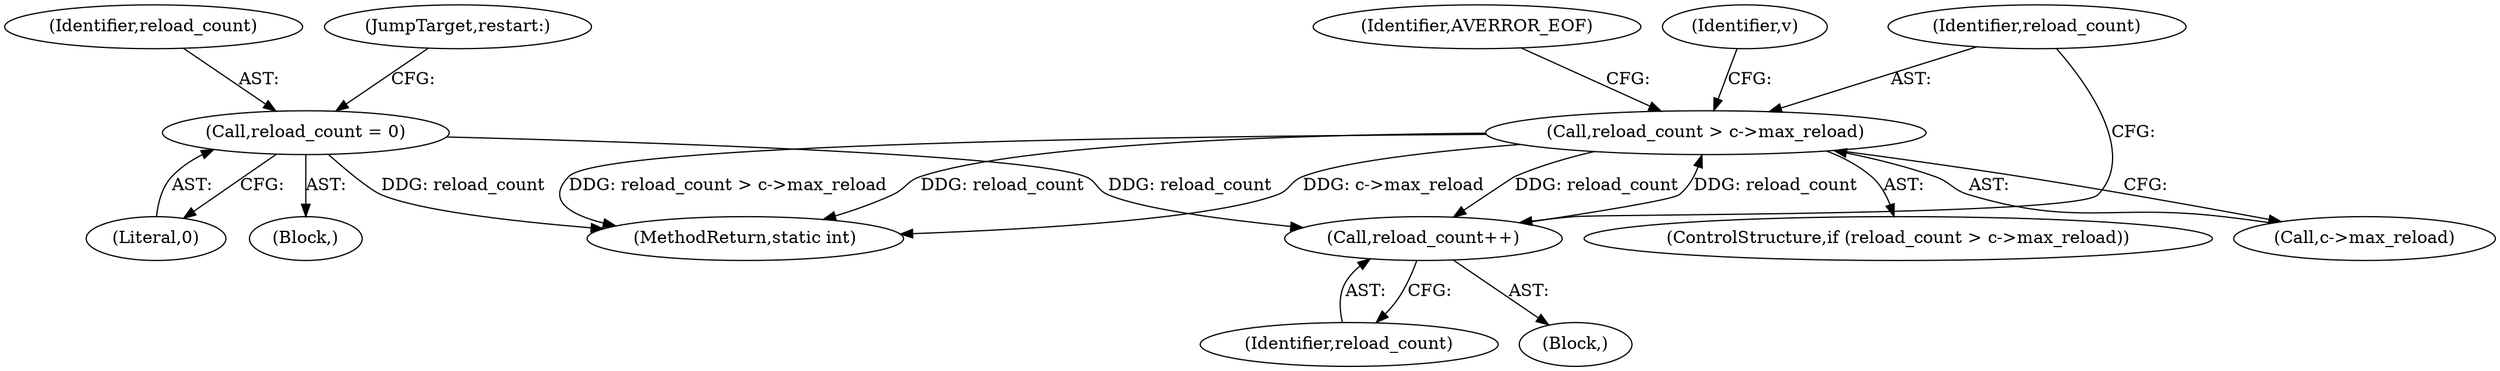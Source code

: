 digraph "0_FFmpeg_7ec414892ddcad88313848494b6fc5f437c9ca4a@pointer" {
"1000220" [label="(Call,reload_count > c->max_reload)"];
"1000217" [label="(Call,reload_count++)"];
"1000220" [label="(Call,reload_count > c->max_reload)"];
"1000131" [label="(Call,reload_count = 0)"];
"1000473" [label="(MethodReturn,static int)"];
"1000221" [label="(Identifier,reload_count)"];
"1000131" [label="(Call,reload_count = 0)"];
"1000219" [label="(ControlStructure,if (reload_count > c->max_reload))"];
"1000133" [label="(Literal,0)"];
"1000218" [label="(Identifier,reload_count)"];
"1000132" [label="(Identifier,reload_count)"];
"1000111" [label="(Block,)"];
"1000226" [label="(Identifier,AVERROR_EOF)"];
"1000217" [label="(Call,reload_count++)"];
"1000220" [label="(Call,reload_count > c->max_reload)"];
"1000222" [label="(Call,c->max_reload)"];
"1000134" [label="(JumpTarget,restart:)"];
"1000147" [label="(Block,)"];
"1000231" [label="(Identifier,v)"];
"1000220" -> "1000219"  [label="AST: "];
"1000220" -> "1000222"  [label="CFG: "];
"1000221" -> "1000220"  [label="AST: "];
"1000222" -> "1000220"  [label="AST: "];
"1000226" -> "1000220"  [label="CFG: "];
"1000231" -> "1000220"  [label="CFG: "];
"1000220" -> "1000473"  [label="DDG: reload_count"];
"1000220" -> "1000473"  [label="DDG: c->max_reload"];
"1000220" -> "1000473"  [label="DDG: reload_count > c->max_reload"];
"1000220" -> "1000217"  [label="DDG: reload_count"];
"1000217" -> "1000220"  [label="DDG: reload_count"];
"1000217" -> "1000147"  [label="AST: "];
"1000217" -> "1000218"  [label="CFG: "];
"1000218" -> "1000217"  [label="AST: "];
"1000221" -> "1000217"  [label="CFG: "];
"1000131" -> "1000217"  [label="DDG: reload_count"];
"1000131" -> "1000111"  [label="AST: "];
"1000131" -> "1000133"  [label="CFG: "];
"1000132" -> "1000131"  [label="AST: "];
"1000133" -> "1000131"  [label="AST: "];
"1000134" -> "1000131"  [label="CFG: "];
"1000131" -> "1000473"  [label="DDG: reload_count"];
}
